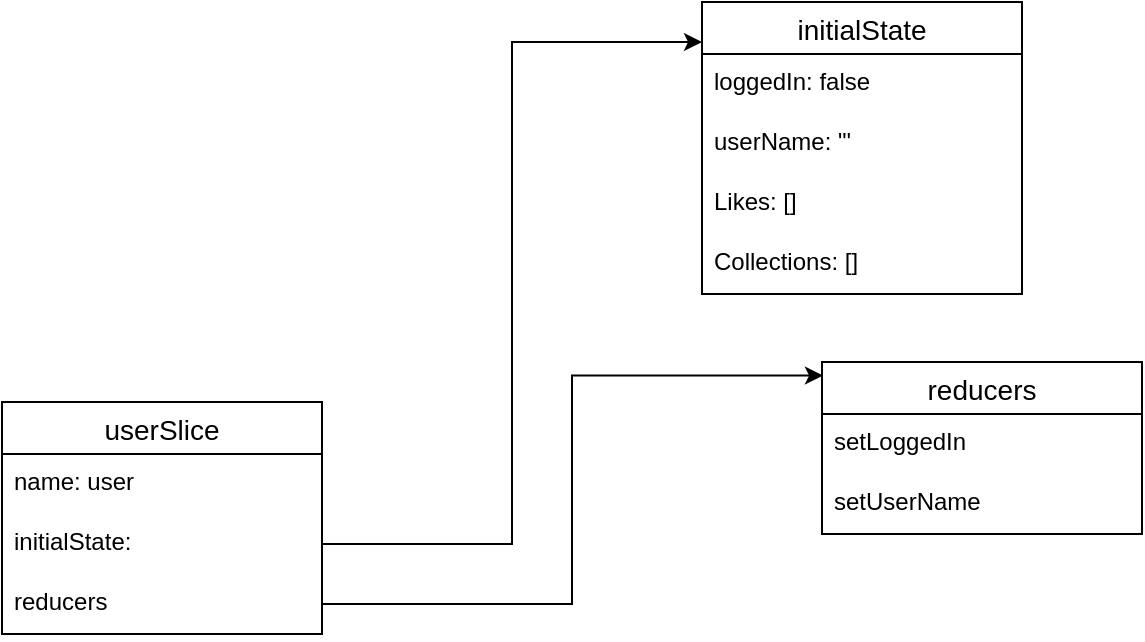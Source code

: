 <mxfile version="20.8.20" type="github">
  <diagram name="第 1 页" id="KuIBcvNNw8q07dgNn5E1">
    <mxGraphModel dx="1562" dy="1696" grid="1" gridSize="10" guides="1" tooltips="1" connect="1" arrows="1" fold="1" page="1" pageScale="1" pageWidth="1169" pageHeight="827" math="0" shadow="0">
      <root>
        <mxCell id="0" />
        <mxCell id="1" parent="0" />
        <mxCell id="9qHeVWCC-0w_D9PMmoh6-1" value="userSlice" style="swimlane;fontStyle=0;childLayout=stackLayout;horizontal=1;startSize=26;horizontalStack=0;resizeParent=1;resizeParentMax=0;resizeLast=0;collapsible=1;marginBottom=0;align=center;fontSize=14;" vertex="1" parent="1">
          <mxGeometry x="270" y="90" width="160" height="116" as="geometry" />
        </mxCell>
        <mxCell id="9qHeVWCC-0w_D9PMmoh6-2" value="name: user" style="text;strokeColor=none;fillColor=none;spacingLeft=4;spacingRight=4;overflow=hidden;rotatable=0;points=[[0,0.5],[1,0.5]];portConstraint=eastwest;fontSize=12;" vertex="1" parent="9qHeVWCC-0w_D9PMmoh6-1">
          <mxGeometry y="26" width="160" height="30" as="geometry" />
        </mxCell>
        <mxCell id="9qHeVWCC-0w_D9PMmoh6-3" value="initialState:" style="text;strokeColor=none;fillColor=none;spacingLeft=4;spacingRight=4;overflow=hidden;rotatable=0;points=[[0,0.5],[1,0.5]];portConstraint=eastwest;fontSize=12;" vertex="1" parent="9qHeVWCC-0w_D9PMmoh6-1">
          <mxGeometry y="56" width="160" height="30" as="geometry" />
        </mxCell>
        <mxCell id="9qHeVWCC-0w_D9PMmoh6-4" value="reducers" style="text;strokeColor=none;fillColor=none;spacingLeft=4;spacingRight=4;overflow=hidden;rotatable=0;points=[[0,0.5],[1,0.5]];portConstraint=eastwest;fontSize=12;" vertex="1" parent="9qHeVWCC-0w_D9PMmoh6-1">
          <mxGeometry y="86" width="160" height="30" as="geometry" />
        </mxCell>
        <mxCell id="9qHeVWCC-0w_D9PMmoh6-5" value="initialState" style="swimlane;fontStyle=0;childLayout=stackLayout;horizontal=1;startSize=26;horizontalStack=0;resizeParent=1;resizeParentMax=0;resizeLast=0;collapsible=1;marginBottom=0;align=center;fontSize=14;" vertex="1" parent="1">
          <mxGeometry x="620" y="-110" width="160" height="146" as="geometry" />
        </mxCell>
        <mxCell id="9qHeVWCC-0w_D9PMmoh6-6" value="loggedIn: false" style="text;strokeColor=none;fillColor=none;spacingLeft=4;spacingRight=4;overflow=hidden;rotatable=0;points=[[0,0.5],[1,0.5]];portConstraint=eastwest;fontSize=12;" vertex="1" parent="9qHeVWCC-0w_D9PMmoh6-5">
          <mxGeometry y="26" width="160" height="30" as="geometry" />
        </mxCell>
        <mxCell id="9qHeVWCC-0w_D9PMmoh6-8" value="userName: &quot;&#39;&#xa;" style="text;strokeColor=none;fillColor=none;spacingLeft=4;spacingRight=4;overflow=hidden;rotatable=0;points=[[0,0.5],[1,0.5]];portConstraint=eastwest;fontSize=12;" vertex="1" parent="9qHeVWCC-0w_D9PMmoh6-5">
          <mxGeometry y="56" width="160" height="30" as="geometry" />
        </mxCell>
        <mxCell id="9qHeVWCC-0w_D9PMmoh6-9" value="Likes: []" style="text;strokeColor=none;fillColor=none;spacingLeft=4;spacingRight=4;overflow=hidden;rotatable=0;points=[[0,0.5],[1,0.5]];portConstraint=eastwest;fontSize=12;" vertex="1" parent="9qHeVWCC-0w_D9PMmoh6-5">
          <mxGeometry y="86" width="160" height="30" as="geometry" />
        </mxCell>
        <mxCell id="9qHeVWCC-0w_D9PMmoh6-10" value="Collections: []" style="text;strokeColor=none;fillColor=none;spacingLeft=4;spacingRight=4;overflow=hidden;rotatable=0;points=[[0,0.5],[1,0.5]];portConstraint=eastwest;fontSize=12;" vertex="1" parent="9qHeVWCC-0w_D9PMmoh6-5">
          <mxGeometry y="116" width="160" height="30" as="geometry" />
        </mxCell>
        <mxCell id="9qHeVWCC-0w_D9PMmoh6-12" style="edgeStyle=orthogonalEdgeStyle;rounded=0;orthogonalLoop=1;jettySize=auto;html=1;entryX=0;entryY=0.137;entryDx=0;entryDy=0;entryPerimeter=0;" edge="1" parent="1" source="9qHeVWCC-0w_D9PMmoh6-3" target="9qHeVWCC-0w_D9PMmoh6-5">
          <mxGeometry relative="1" as="geometry" />
        </mxCell>
        <mxCell id="9qHeVWCC-0w_D9PMmoh6-13" value="reducers" style="swimlane;fontStyle=0;childLayout=stackLayout;horizontal=1;startSize=26;horizontalStack=0;resizeParent=1;resizeParentMax=0;resizeLast=0;collapsible=1;marginBottom=0;align=center;fontSize=14;" vertex="1" parent="1">
          <mxGeometry x="680" y="70" width="160" height="86" as="geometry" />
        </mxCell>
        <mxCell id="9qHeVWCC-0w_D9PMmoh6-14" value="setLoggedIn" style="text;strokeColor=none;fillColor=none;spacingLeft=4;spacingRight=4;overflow=hidden;rotatable=0;points=[[0,0.5],[1,0.5]];portConstraint=eastwest;fontSize=12;" vertex="1" parent="9qHeVWCC-0w_D9PMmoh6-13">
          <mxGeometry y="26" width="160" height="30" as="geometry" />
        </mxCell>
        <mxCell id="9qHeVWCC-0w_D9PMmoh6-15" value="setUserName" style="text;strokeColor=none;fillColor=none;spacingLeft=4;spacingRight=4;overflow=hidden;rotatable=0;points=[[0,0.5],[1,0.5]];portConstraint=eastwest;fontSize=12;" vertex="1" parent="9qHeVWCC-0w_D9PMmoh6-13">
          <mxGeometry y="56" width="160" height="30" as="geometry" />
        </mxCell>
        <mxCell id="9qHeVWCC-0w_D9PMmoh6-18" style="edgeStyle=orthogonalEdgeStyle;rounded=0;orthogonalLoop=1;jettySize=auto;html=1;entryX=0.003;entryY=0.079;entryDx=0;entryDy=0;entryPerimeter=0;" edge="1" parent="1" source="9qHeVWCC-0w_D9PMmoh6-4" target="9qHeVWCC-0w_D9PMmoh6-13">
          <mxGeometry relative="1" as="geometry" />
        </mxCell>
      </root>
    </mxGraphModel>
  </diagram>
</mxfile>
